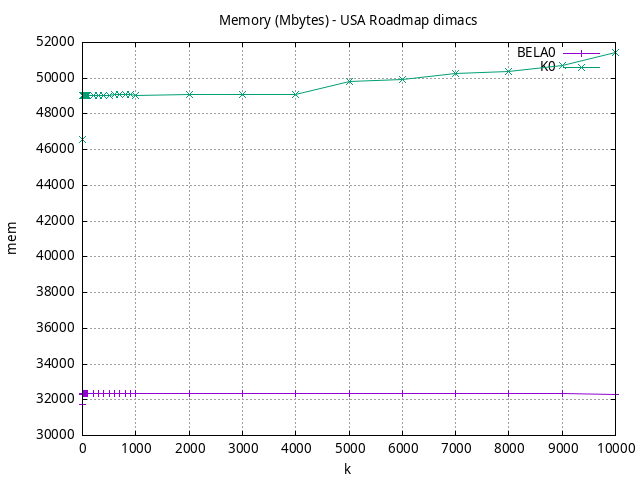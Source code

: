 #!/usr/bin/gnuplot
# -*- coding: utf-8 -*-
#
# results/roadmap/dimacs/USA/USA-road-d.USA.brute-force.mem.gnuplot
#
# Started on 01/09/2024 14:35:18
# Author: Carlos Linares López
set grid
set xlabel "k"
set ylabel "mem"

set title "Memory (Mbytes) - USA Roadmap dimacs"

set terminal png enhanced font "Ariel,10"
set output 'USA-road-d.USA.brute-force.mem.png'

plot "-" title "BELA0"      with linesp, "-" title "K0"      with linesp

	1 31738.66
	2 32276.0
	3 32276.0
	4 32276.0
	5 32305.03
	6 32316.04
	7 32324.92
	8 32333.04
	9 32341.04
	10 32342.0
	20 32342.0
	30 32342.0
	40 32342.0
	50 32342.0
	60 32342.0
	70 32342.0
	80 32342.0
	90 32342.0
	100 32342.0
	200 32342.0
	300 32342.0
	400 32342.0
	500 32342.0
	600 32342.0
	700 32342.0
	800 32342.0
	900 32342.0
	1000 32342.0
	2000 32342.0
	3000 32342.0
	4000 32342.0
	5000 32342.0
	6000 32342.0
	7000 32342.0
	8000 32342.0
	9000 32342.0
	10000 32288.45
end
	1 46544.69
	2 49051.36
	3 49051.36
	4 49051.36
	5 49051.36
	6 49051.36
	7 49051.36
	8 49051.36
	9 49051.36
	10 49051.36
	20 49051.36
	30 49051.36
	40 49051.36
	50 49051.36
	60 49051.36
	70 49051.36
	80 49051.36
	90 49051.36
	100 49051.36
	200 49051.36
	300 49051.36
	400 49051.36
	500 49051.36
	600 49082.08
	700 49082.08
	800 49082.08
	900 49112.8
	1000 49051.36
	2000 49112.8
	3000 49097.44
	4000 49101.93
	5000 49817.64
	6000 49940.52
	7000 50257.07
	8000 50387.52
	9000 50737.8
	10000 51415.06
end
